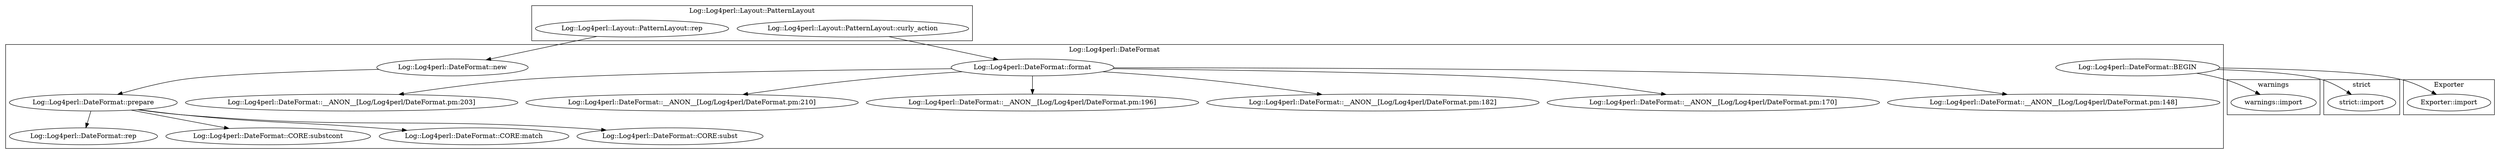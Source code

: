 digraph {
graph [overlap=false]
subgraph cluster_Log_Log4perl_Layout_PatternLayout {
	label="Log::Log4perl::Layout::PatternLayout";
	"Log::Log4perl::Layout::PatternLayout::curly_action";
	"Log::Log4perl::Layout::PatternLayout::rep";
}
subgraph cluster_Log_Log4perl_DateFormat {
	label="Log::Log4perl::DateFormat";
	"Log::Log4perl::DateFormat::__ANON__[Log/Log4perl/DateFormat.pm:148]";
	"Log::Log4perl::DateFormat::format";
	"Log::Log4perl::DateFormat::new";
	"Log::Log4perl::DateFormat::__ANON__[Log/Log4perl/DateFormat.pm:203]";
	"Log::Log4perl::DateFormat::BEGIN";
	"Log::Log4perl::DateFormat::rep";
	"Log::Log4perl::DateFormat::__ANON__[Log/Log4perl/DateFormat.pm:210]";
	"Log::Log4perl::DateFormat::CORE:substcont";
	"Log::Log4perl::DateFormat::__ANON__[Log/Log4perl/DateFormat.pm:196]";
	"Log::Log4perl::DateFormat::CORE:match";
	"Log::Log4perl::DateFormat::prepare";
	"Log::Log4perl::DateFormat::__ANON__[Log/Log4perl/DateFormat.pm:182]";
	"Log::Log4perl::DateFormat::CORE:subst";
	"Log::Log4perl::DateFormat::__ANON__[Log/Log4perl/DateFormat.pm:170]";
}
subgraph cluster_warnings {
	label="warnings";
	"warnings::import";
}
subgraph cluster_strict {
	label="strict";
	"strict::import";
}
subgraph cluster_Exporter {
	label="Exporter";
	"Exporter::import";
}
"Log::Log4perl::DateFormat::format" -> "Log::Log4perl::DateFormat::__ANON__[Log/Log4perl/DateFormat.pm:148]";
"Log::Log4perl::DateFormat::format" -> "Log::Log4perl::DateFormat::__ANON__[Log/Log4perl/DateFormat.pm:203]";
"Log::Log4perl::DateFormat::format" -> "Log::Log4perl::DateFormat::__ANON__[Log/Log4perl/DateFormat.pm:196]";
"Log::Log4perl::DateFormat::new" -> "Log::Log4perl::DateFormat::prepare";
"Log::Log4perl::DateFormat::format" -> "Log::Log4perl::DateFormat::__ANON__[Log/Log4perl/DateFormat.pm:182]";
"Log::Log4perl::DateFormat::prepare" -> "Log::Log4perl::DateFormat::CORE:subst";
"Log::Log4perl::DateFormat::format" -> "Log::Log4perl::DateFormat::__ANON__[Log/Log4perl/DateFormat.pm:170]";
"Log::Log4perl::Layout::PatternLayout::curly_action" -> "Log::Log4perl::DateFormat::format";
"Log::Log4perl::DateFormat::BEGIN" -> "Exporter::import";
"Log::Log4perl::DateFormat::prepare" -> "Log::Log4perl::DateFormat::rep";
"Log::Log4perl::Layout::PatternLayout::rep" -> "Log::Log4perl::DateFormat::new";
"Log::Log4perl::DateFormat::format" -> "Log::Log4perl::DateFormat::__ANON__[Log/Log4perl/DateFormat.pm:210]";
"Log::Log4perl::DateFormat::prepare" -> "Log::Log4perl::DateFormat::CORE:substcont";
"Log::Log4perl::DateFormat::prepare" -> "Log::Log4perl::DateFormat::CORE:match";
"Log::Log4perl::DateFormat::BEGIN" -> "warnings::import";
"Log::Log4perl::DateFormat::BEGIN" -> "strict::import";
}
